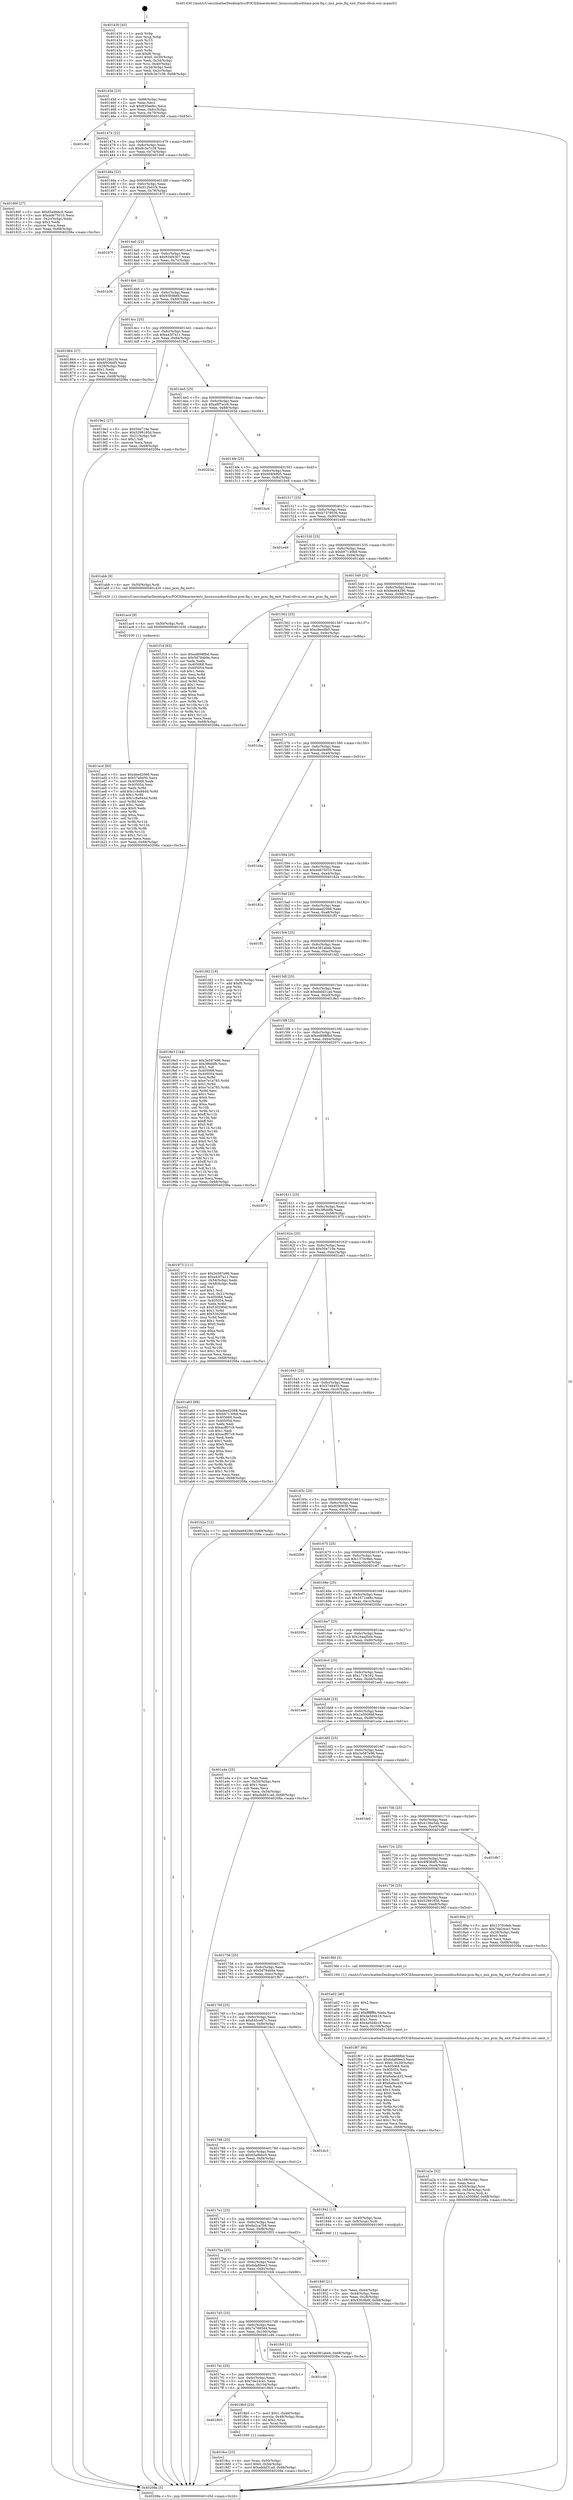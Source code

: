 digraph "0x401430" {
  label = "0x401430 (/mnt/c/Users/mathe/Desktop/tcc/POCII/binaries/extr_linuxsoundsocfslimx-pcm-fiq.c_imx_pcm_fiq_exit_Final-ollvm.out::main(0))"
  labelloc = "t"
  node[shape=record]

  Entry [label="",width=0.3,height=0.3,shape=circle,fillcolor=black,style=filled]
  "0x40145d" [label="{
     0x40145d [23]\l
     | [instrs]\l
     &nbsp;&nbsp;0x40145d \<+3\>: mov -0x68(%rbp),%eax\l
     &nbsp;&nbsp;0x401460 \<+2\>: mov %eax,%ecx\l
     &nbsp;&nbsp;0x401462 \<+6\>: sub $0x830eefec,%ecx\l
     &nbsp;&nbsp;0x401468 \<+3\>: mov %eax,-0x6c(%rbp)\l
     &nbsp;&nbsp;0x40146b \<+3\>: mov %ecx,-0x70(%rbp)\l
     &nbsp;&nbsp;0x40146e \<+6\>: je 0000000000401c6d \<main+0x83d\>\l
  }"]
  "0x401c6d" [label="{
     0x401c6d\l
  }", style=dashed]
  "0x401474" [label="{
     0x401474 [22]\l
     | [instrs]\l
     &nbsp;&nbsp;0x401474 \<+5\>: jmp 0000000000401479 \<main+0x49\>\l
     &nbsp;&nbsp;0x401479 \<+3\>: mov -0x6c(%rbp),%eax\l
     &nbsp;&nbsp;0x40147c \<+5\>: sub $0x8c3e7c39,%eax\l
     &nbsp;&nbsp;0x401481 \<+3\>: mov %eax,-0x74(%rbp)\l
     &nbsp;&nbsp;0x401484 \<+6\>: je 000000000040180f \<main+0x3df\>\l
  }"]
  Exit [label="",width=0.3,height=0.3,shape=circle,fillcolor=black,style=filled,peripheries=2]
  "0x40180f" [label="{
     0x40180f [27]\l
     | [instrs]\l
     &nbsp;&nbsp;0x40180f \<+5\>: mov $0x65a9bbc0,%eax\l
     &nbsp;&nbsp;0x401814 \<+5\>: mov $0xdd675010,%ecx\l
     &nbsp;&nbsp;0x401819 \<+3\>: mov -0x2c(%rbp),%edx\l
     &nbsp;&nbsp;0x40181c \<+3\>: cmp $0x2,%edx\l
     &nbsp;&nbsp;0x40181f \<+3\>: cmovne %ecx,%eax\l
     &nbsp;&nbsp;0x401822 \<+3\>: mov %eax,-0x68(%rbp)\l
     &nbsp;&nbsp;0x401825 \<+5\>: jmp 000000000040208a \<main+0xc5a\>\l
  }"]
  "0x40148a" [label="{
     0x40148a [22]\l
     | [instrs]\l
     &nbsp;&nbsp;0x40148a \<+5\>: jmp 000000000040148f \<main+0x5f\>\l
     &nbsp;&nbsp;0x40148f \<+3\>: mov -0x6c(%rbp),%eax\l
     &nbsp;&nbsp;0x401492 \<+5\>: sub $0x912bd1f4,%eax\l
     &nbsp;&nbsp;0x401497 \<+3\>: mov %eax,-0x78(%rbp)\l
     &nbsp;&nbsp;0x40149a \<+6\>: je 000000000040187f \<main+0x44f\>\l
  }"]
  "0x40208a" [label="{
     0x40208a [5]\l
     | [instrs]\l
     &nbsp;&nbsp;0x40208a \<+5\>: jmp 000000000040145d \<main+0x2d\>\l
  }"]
  "0x401430" [label="{
     0x401430 [45]\l
     | [instrs]\l
     &nbsp;&nbsp;0x401430 \<+1\>: push %rbp\l
     &nbsp;&nbsp;0x401431 \<+3\>: mov %rsp,%rbp\l
     &nbsp;&nbsp;0x401434 \<+2\>: push %r15\l
     &nbsp;&nbsp;0x401436 \<+2\>: push %r14\l
     &nbsp;&nbsp;0x401438 \<+2\>: push %r12\l
     &nbsp;&nbsp;0x40143a \<+1\>: push %rbx\l
     &nbsp;&nbsp;0x40143b \<+7\>: sub $0xf0,%rsp\l
     &nbsp;&nbsp;0x401442 \<+7\>: movl $0x0,-0x30(%rbp)\l
     &nbsp;&nbsp;0x401449 \<+3\>: mov %edi,-0x34(%rbp)\l
     &nbsp;&nbsp;0x40144c \<+4\>: mov %rsi,-0x40(%rbp)\l
     &nbsp;&nbsp;0x401450 \<+3\>: mov -0x34(%rbp),%edi\l
     &nbsp;&nbsp;0x401453 \<+3\>: mov %edi,-0x2c(%rbp)\l
     &nbsp;&nbsp;0x401456 \<+7\>: movl $0x8c3e7c39,-0x68(%rbp)\l
  }"]
  "0x401acd" [label="{
     0x401acd [93]\l
     | [instrs]\l
     &nbsp;&nbsp;0x401acd \<+5\>: mov $0xdeed2068,%eax\l
     &nbsp;&nbsp;0x401ad2 \<+5\>: mov $0x57e9450,%ecx\l
     &nbsp;&nbsp;0x401ad7 \<+7\>: mov 0x405068,%edx\l
     &nbsp;&nbsp;0x401ade \<+7\>: mov 0x405054,%esi\l
     &nbsp;&nbsp;0x401ae5 \<+3\>: mov %edx,%r8d\l
     &nbsp;&nbsp;0x401ae8 \<+7\>: add $0x1c8a944d,%r8d\l
     &nbsp;&nbsp;0x401aef \<+4\>: sub $0x1,%r8d\l
     &nbsp;&nbsp;0x401af3 \<+7\>: sub $0x1c8a944d,%r8d\l
     &nbsp;&nbsp;0x401afa \<+4\>: imul %r8d,%edx\l
     &nbsp;&nbsp;0x401afe \<+3\>: and $0x1,%edx\l
     &nbsp;&nbsp;0x401b01 \<+3\>: cmp $0x0,%edx\l
     &nbsp;&nbsp;0x401b04 \<+4\>: sete %r9b\l
     &nbsp;&nbsp;0x401b08 \<+3\>: cmp $0xa,%esi\l
     &nbsp;&nbsp;0x401b0b \<+4\>: setl %r10b\l
     &nbsp;&nbsp;0x401b0f \<+3\>: mov %r9b,%r11b\l
     &nbsp;&nbsp;0x401b12 \<+3\>: and %r10b,%r11b\l
     &nbsp;&nbsp;0x401b15 \<+3\>: xor %r10b,%r9b\l
     &nbsp;&nbsp;0x401b18 \<+3\>: or %r9b,%r11b\l
     &nbsp;&nbsp;0x401b1b \<+4\>: test $0x1,%r11b\l
     &nbsp;&nbsp;0x401b1f \<+3\>: cmovne %ecx,%eax\l
     &nbsp;&nbsp;0x401b22 \<+3\>: mov %eax,-0x68(%rbp)\l
     &nbsp;&nbsp;0x401b25 \<+5\>: jmp 000000000040208a \<main+0xc5a\>\l
  }"]
  "0x40187f" [label="{
     0x40187f\l
  }", style=dashed]
  "0x4014a0" [label="{
     0x4014a0 [22]\l
     | [instrs]\l
     &nbsp;&nbsp;0x4014a0 \<+5\>: jmp 00000000004014a5 \<main+0x75\>\l
     &nbsp;&nbsp;0x4014a5 \<+3\>: mov -0x6c(%rbp),%eax\l
     &nbsp;&nbsp;0x4014a8 \<+5\>: sub $0x934f4307,%eax\l
     &nbsp;&nbsp;0x4014ad \<+3\>: mov %eax,-0x7c(%rbp)\l
     &nbsp;&nbsp;0x4014b0 \<+6\>: je 0000000000401b36 \<main+0x706\>\l
  }"]
  "0x401ac4" [label="{
     0x401ac4 [9]\l
     | [instrs]\l
     &nbsp;&nbsp;0x401ac4 \<+4\>: mov -0x50(%rbp),%rdi\l
     &nbsp;&nbsp;0x401ac8 \<+5\>: call 0000000000401030 \<free@plt\>\l
     | [calls]\l
     &nbsp;&nbsp;0x401030 \{1\} (unknown)\l
  }"]
  "0x401b36" [label="{
     0x401b36\l
  }", style=dashed]
  "0x4014b6" [label="{
     0x4014b6 [22]\l
     | [instrs]\l
     &nbsp;&nbsp;0x4014b6 \<+5\>: jmp 00000000004014bb \<main+0x8b\>\l
     &nbsp;&nbsp;0x4014bb \<+3\>: mov -0x6c(%rbp),%eax\l
     &nbsp;&nbsp;0x4014be \<+5\>: sub $0x93fc9b6f,%eax\l
     &nbsp;&nbsp;0x4014c3 \<+3\>: mov %eax,-0x80(%rbp)\l
     &nbsp;&nbsp;0x4014c6 \<+6\>: je 0000000000401864 \<main+0x434\>\l
  }"]
  "0x401a2a" [label="{
     0x401a2a [32]\l
     | [instrs]\l
     &nbsp;&nbsp;0x401a2a \<+6\>: mov -0x108(%rbp),%ecx\l
     &nbsp;&nbsp;0x401a30 \<+3\>: imul %eax,%ecx\l
     &nbsp;&nbsp;0x401a33 \<+4\>: mov -0x50(%rbp),%rsi\l
     &nbsp;&nbsp;0x401a37 \<+4\>: movslq -0x54(%rbp),%rdi\l
     &nbsp;&nbsp;0x401a3b \<+3\>: mov %ecx,(%rsi,%rdi,4)\l
     &nbsp;&nbsp;0x401a3e \<+7\>: movl $0x1e5006bf,-0x68(%rbp)\l
     &nbsp;&nbsp;0x401a45 \<+5\>: jmp 000000000040208a \<main+0xc5a\>\l
  }"]
  "0x401864" [label="{
     0x401864 [27]\l
     | [instrs]\l
     &nbsp;&nbsp;0x401864 \<+5\>: mov $0x912bd1f4,%eax\l
     &nbsp;&nbsp;0x401869 \<+5\>: mov $0x4f936df5,%ecx\l
     &nbsp;&nbsp;0x40186e \<+3\>: mov -0x28(%rbp),%edx\l
     &nbsp;&nbsp;0x401871 \<+3\>: cmp $0x1,%edx\l
     &nbsp;&nbsp;0x401874 \<+3\>: cmovl %ecx,%eax\l
     &nbsp;&nbsp;0x401877 \<+3\>: mov %eax,-0x68(%rbp)\l
     &nbsp;&nbsp;0x40187a \<+5\>: jmp 000000000040208a \<main+0xc5a\>\l
  }"]
  "0x4014cc" [label="{
     0x4014cc [25]\l
     | [instrs]\l
     &nbsp;&nbsp;0x4014cc \<+5\>: jmp 00000000004014d1 \<main+0xa1\>\l
     &nbsp;&nbsp;0x4014d1 \<+3\>: mov -0x6c(%rbp),%eax\l
     &nbsp;&nbsp;0x4014d4 \<+5\>: sub $0xa43f7a11,%eax\l
     &nbsp;&nbsp;0x4014d9 \<+6\>: mov %eax,-0x84(%rbp)\l
     &nbsp;&nbsp;0x4014df \<+6\>: je 00000000004019e2 \<main+0x5b2\>\l
  }"]
  "0x401a02" [label="{
     0x401a02 [40]\l
     | [instrs]\l
     &nbsp;&nbsp;0x401a02 \<+5\>: mov $0x2,%ecx\l
     &nbsp;&nbsp;0x401a07 \<+1\>: cltd\l
     &nbsp;&nbsp;0x401a08 \<+2\>: idiv %ecx\l
     &nbsp;&nbsp;0x401a0a \<+6\>: imul $0xfffffffe,%edx,%ecx\l
     &nbsp;&nbsp;0x401a10 \<+6\>: add $0x4e5d4b18,%ecx\l
     &nbsp;&nbsp;0x401a16 \<+3\>: add $0x1,%ecx\l
     &nbsp;&nbsp;0x401a19 \<+6\>: sub $0x4e5d4b18,%ecx\l
     &nbsp;&nbsp;0x401a1f \<+6\>: mov %ecx,-0x108(%rbp)\l
     &nbsp;&nbsp;0x401a25 \<+5\>: call 0000000000401160 \<next_i\>\l
     | [calls]\l
     &nbsp;&nbsp;0x401160 \{1\} (/mnt/c/Users/mathe/Desktop/tcc/POCII/binaries/extr_linuxsoundsocfslimx-pcm-fiq.c_imx_pcm_fiq_exit_Final-ollvm.out::next_i)\l
  }"]
  "0x4019e2" [label="{
     0x4019e2 [27]\l
     | [instrs]\l
     &nbsp;&nbsp;0x4019e2 \<+5\>: mov $0x50e719e,%eax\l
     &nbsp;&nbsp;0x4019e7 \<+5\>: mov $0x5299185d,%ecx\l
     &nbsp;&nbsp;0x4019ec \<+3\>: mov -0x21(%rbp),%dl\l
     &nbsp;&nbsp;0x4019ef \<+3\>: test $0x1,%dl\l
     &nbsp;&nbsp;0x4019f2 \<+3\>: cmovne %ecx,%eax\l
     &nbsp;&nbsp;0x4019f5 \<+3\>: mov %eax,-0x68(%rbp)\l
     &nbsp;&nbsp;0x4019f8 \<+5\>: jmp 000000000040208a \<main+0xc5a\>\l
  }"]
  "0x4014e5" [label="{
     0x4014e5 [25]\l
     | [instrs]\l
     &nbsp;&nbsp;0x4014e5 \<+5\>: jmp 00000000004014ea \<main+0xba\>\l
     &nbsp;&nbsp;0x4014ea \<+3\>: mov -0x6c(%rbp),%eax\l
     &nbsp;&nbsp;0x4014ed \<+5\>: sub $0xa9f7acc6,%eax\l
     &nbsp;&nbsp;0x4014f2 \<+6\>: mov %eax,-0x88(%rbp)\l
     &nbsp;&nbsp;0x4014f8 \<+6\>: je 000000000040203d \<main+0xc0d\>\l
  }"]
  "0x4018cc" [label="{
     0x4018cc [23]\l
     | [instrs]\l
     &nbsp;&nbsp;0x4018cc \<+4\>: mov %rax,-0x50(%rbp)\l
     &nbsp;&nbsp;0x4018d0 \<+7\>: movl $0x0,-0x54(%rbp)\l
     &nbsp;&nbsp;0x4018d7 \<+7\>: movl $0xebdd31ad,-0x68(%rbp)\l
     &nbsp;&nbsp;0x4018de \<+5\>: jmp 000000000040208a \<main+0xc5a\>\l
  }"]
  "0x40203d" [label="{
     0x40203d\l
  }", style=dashed]
  "0x4014fe" [label="{
     0x4014fe [25]\l
     | [instrs]\l
     &nbsp;&nbsp;0x4014fe \<+5\>: jmp 0000000000401503 \<main+0xd3\>\l
     &nbsp;&nbsp;0x401503 \<+3\>: mov -0x6c(%rbp),%eax\l
     &nbsp;&nbsp;0x401506 \<+5\>: sub $0xb04f49d5,%eax\l
     &nbsp;&nbsp;0x40150b \<+6\>: mov %eax,-0x8c(%rbp)\l
     &nbsp;&nbsp;0x401511 \<+6\>: je 0000000000401bc6 \<main+0x796\>\l
  }"]
  "0x401805" [label="{
     0x401805\l
  }", style=dashed]
  "0x401bc6" [label="{
     0x401bc6\l
  }", style=dashed]
  "0x401517" [label="{
     0x401517 [25]\l
     | [instrs]\l
     &nbsp;&nbsp;0x401517 \<+5\>: jmp 000000000040151c \<main+0xec\>\l
     &nbsp;&nbsp;0x40151c \<+3\>: mov -0x6c(%rbp),%eax\l
     &nbsp;&nbsp;0x40151f \<+5\>: sub $0xb7378036,%eax\l
     &nbsp;&nbsp;0x401524 \<+6\>: mov %eax,-0x90(%rbp)\l
     &nbsp;&nbsp;0x40152a \<+6\>: je 0000000000401e49 \<main+0xa19\>\l
  }"]
  "0x4018b5" [label="{
     0x4018b5 [23]\l
     | [instrs]\l
     &nbsp;&nbsp;0x4018b5 \<+7\>: movl $0x1,-0x48(%rbp)\l
     &nbsp;&nbsp;0x4018bc \<+4\>: movslq -0x48(%rbp),%rax\l
     &nbsp;&nbsp;0x4018c0 \<+4\>: shl $0x2,%rax\l
     &nbsp;&nbsp;0x4018c4 \<+3\>: mov %rax,%rdi\l
     &nbsp;&nbsp;0x4018c7 \<+5\>: call 0000000000401050 \<malloc@plt\>\l
     | [calls]\l
     &nbsp;&nbsp;0x401050 \{1\} (unknown)\l
  }"]
  "0x401e49" [label="{
     0x401e49\l
  }", style=dashed]
  "0x401530" [label="{
     0x401530 [25]\l
     | [instrs]\l
     &nbsp;&nbsp;0x401530 \<+5\>: jmp 0000000000401535 \<main+0x105\>\l
     &nbsp;&nbsp;0x401535 \<+3\>: mov -0x6c(%rbp),%eax\l
     &nbsp;&nbsp;0x401538 \<+5\>: sub $0xb97130b8,%eax\l
     &nbsp;&nbsp;0x40153d \<+6\>: mov %eax,-0x94(%rbp)\l
     &nbsp;&nbsp;0x401543 \<+6\>: je 0000000000401abb \<main+0x68b\>\l
  }"]
  "0x4017ec" [label="{
     0x4017ec [25]\l
     | [instrs]\l
     &nbsp;&nbsp;0x4017ec \<+5\>: jmp 00000000004017f1 \<main+0x3c1\>\l
     &nbsp;&nbsp;0x4017f1 \<+3\>: mov -0x6c(%rbp),%eax\l
     &nbsp;&nbsp;0x4017f4 \<+5\>: sub $0x7de24ce1,%eax\l
     &nbsp;&nbsp;0x4017f9 \<+6\>: mov %eax,-0x104(%rbp)\l
     &nbsp;&nbsp;0x4017ff \<+6\>: je 00000000004018b5 \<main+0x485\>\l
  }"]
  "0x401abb" [label="{
     0x401abb [9]\l
     | [instrs]\l
     &nbsp;&nbsp;0x401abb \<+4\>: mov -0x50(%rbp),%rdi\l
     &nbsp;&nbsp;0x401abf \<+5\>: call 0000000000401420 \<imx_pcm_fiq_exit\>\l
     | [calls]\l
     &nbsp;&nbsp;0x401420 \{1\} (/mnt/c/Users/mathe/Desktop/tcc/POCII/binaries/extr_linuxsoundsocfslimx-pcm-fiq.c_imx_pcm_fiq_exit_Final-ollvm.out::imx_pcm_fiq_exit)\l
  }"]
  "0x401549" [label="{
     0x401549 [25]\l
     | [instrs]\l
     &nbsp;&nbsp;0x401549 \<+5\>: jmp 000000000040154e \<main+0x11e\>\l
     &nbsp;&nbsp;0x40154e \<+3\>: mov -0x6c(%rbp),%eax\l
     &nbsp;&nbsp;0x401551 \<+5\>: sub $0xbee64290,%eax\l
     &nbsp;&nbsp;0x401556 \<+6\>: mov %eax,-0x98(%rbp)\l
     &nbsp;&nbsp;0x40155c \<+6\>: je 0000000000401f14 \<main+0xae4\>\l
  }"]
  "0x401c46" [label="{
     0x401c46\l
  }", style=dashed]
  "0x401f14" [label="{
     0x401f14 [83]\l
     | [instrs]\l
     &nbsp;&nbsp;0x401f14 \<+5\>: mov $0xed698fbd,%eax\l
     &nbsp;&nbsp;0x401f19 \<+5\>: mov $0x5d784b9a,%ecx\l
     &nbsp;&nbsp;0x401f1e \<+2\>: xor %edx,%edx\l
     &nbsp;&nbsp;0x401f20 \<+7\>: mov 0x405068,%esi\l
     &nbsp;&nbsp;0x401f27 \<+7\>: mov 0x405054,%edi\l
     &nbsp;&nbsp;0x401f2e \<+3\>: sub $0x1,%edx\l
     &nbsp;&nbsp;0x401f31 \<+3\>: mov %esi,%r8d\l
     &nbsp;&nbsp;0x401f34 \<+3\>: add %edx,%r8d\l
     &nbsp;&nbsp;0x401f37 \<+4\>: imul %r8d,%esi\l
     &nbsp;&nbsp;0x401f3b \<+3\>: and $0x1,%esi\l
     &nbsp;&nbsp;0x401f3e \<+3\>: cmp $0x0,%esi\l
     &nbsp;&nbsp;0x401f41 \<+4\>: sete %r9b\l
     &nbsp;&nbsp;0x401f45 \<+3\>: cmp $0xa,%edi\l
     &nbsp;&nbsp;0x401f48 \<+4\>: setl %r10b\l
     &nbsp;&nbsp;0x401f4c \<+3\>: mov %r9b,%r11b\l
     &nbsp;&nbsp;0x401f4f \<+3\>: and %r10b,%r11b\l
     &nbsp;&nbsp;0x401f52 \<+3\>: xor %r10b,%r9b\l
     &nbsp;&nbsp;0x401f55 \<+3\>: or %r9b,%r11b\l
     &nbsp;&nbsp;0x401f58 \<+4\>: test $0x1,%r11b\l
     &nbsp;&nbsp;0x401f5c \<+3\>: cmovne %ecx,%eax\l
     &nbsp;&nbsp;0x401f5f \<+3\>: mov %eax,-0x68(%rbp)\l
     &nbsp;&nbsp;0x401f62 \<+5\>: jmp 000000000040208a \<main+0xc5a\>\l
  }"]
  "0x401562" [label="{
     0x401562 [25]\l
     | [instrs]\l
     &nbsp;&nbsp;0x401562 \<+5\>: jmp 0000000000401567 \<main+0x137\>\l
     &nbsp;&nbsp;0x401567 \<+3\>: mov -0x6c(%rbp),%eax\l
     &nbsp;&nbsp;0x40156a \<+5\>: sub $0xc8ecdfe5,%eax\l
     &nbsp;&nbsp;0x40156f \<+6\>: mov %eax,-0x9c(%rbp)\l
     &nbsp;&nbsp;0x401575 \<+6\>: je 0000000000401cba \<main+0x88a\>\l
  }"]
  "0x4017d3" [label="{
     0x4017d3 [25]\l
     | [instrs]\l
     &nbsp;&nbsp;0x4017d3 \<+5\>: jmp 00000000004017d8 \<main+0x3a8\>\l
     &nbsp;&nbsp;0x4017d8 \<+3\>: mov -0x6c(%rbp),%eax\l
     &nbsp;&nbsp;0x4017db \<+5\>: sub $0x7a7685d4,%eax\l
     &nbsp;&nbsp;0x4017e0 \<+6\>: mov %eax,-0x100(%rbp)\l
     &nbsp;&nbsp;0x4017e6 \<+6\>: je 0000000000401c46 \<main+0x816\>\l
  }"]
  "0x401cba" [label="{
     0x401cba\l
  }", style=dashed]
  "0x40157b" [label="{
     0x40157b [25]\l
     | [instrs]\l
     &nbsp;&nbsp;0x40157b \<+5\>: jmp 0000000000401580 \<main+0x150\>\l
     &nbsp;&nbsp;0x401580 \<+3\>: mov -0x6c(%rbp),%eax\l
     &nbsp;&nbsp;0x401583 \<+5\>: sub $0xdbe0b6f9,%eax\l
     &nbsp;&nbsp;0x401588 \<+6\>: mov %eax,-0xa0(%rbp)\l
     &nbsp;&nbsp;0x40158e \<+6\>: je 0000000000401d4a \<main+0x91a\>\l
  }"]
  "0x401fc6" [label="{
     0x401fc6 [12]\l
     | [instrs]\l
     &nbsp;&nbsp;0x401fc6 \<+7\>: movl $0xe381abeb,-0x68(%rbp)\l
     &nbsp;&nbsp;0x401fcd \<+5\>: jmp 000000000040208a \<main+0xc5a\>\l
  }"]
  "0x401d4a" [label="{
     0x401d4a\l
  }", style=dashed]
  "0x401594" [label="{
     0x401594 [25]\l
     | [instrs]\l
     &nbsp;&nbsp;0x401594 \<+5\>: jmp 0000000000401599 \<main+0x169\>\l
     &nbsp;&nbsp;0x401599 \<+3\>: mov -0x6c(%rbp),%eax\l
     &nbsp;&nbsp;0x40159c \<+5\>: sub $0xdd675010,%eax\l
     &nbsp;&nbsp;0x4015a1 \<+6\>: mov %eax,-0xa4(%rbp)\l
     &nbsp;&nbsp;0x4015a7 \<+6\>: je 000000000040182a \<main+0x3fa\>\l
  }"]
  "0x4017ba" [label="{
     0x4017ba [25]\l
     | [instrs]\l
     &nbsp;&nbsp;0x4017ba \<+5\>: jmp 00000000004017bf \<main+0x38f\>\l
     &nbsp;&nbsp;0x4017bf \<+3\>: mov -0x6c(%rbp),%eax\l
     &nbsp;&nbsp;0x4017c2 \<+5\>: sub $0x6da89ee3,%eax\l
     &nbsp;&nbsp;0x4017c7 \<+6\>: mov %eax,-0xfc(%rbp)\l
     &nbsp;&nbsp;0x4017cd \<+6\>: je 0000000000401fc6 \<main+0xb96\>\l
  }"]
  "0x40182a" [label="{
     0x40182a\l
  }", style=dashed]
  "0x4015ad" [label="{
     0x4015ad [25]\l
     | [instrs]\l
     &nbsp;&nbsp;0x4015ad \<+5\>: jmp 00000000004015b2 \<main+0x182\>\l
     &nbsp;&nbsp;0x4015b2 \<+3\>: mov -0x6c(%rbp),%eax\l
     &nbsp;&nbsp;0x4015b5 \<+5\>: sub $0xdeed2068,%eax\l
     &nbsp;&nbsp;0x4015ba \<+6\>: mov %eax,-0xa8(%rbp)\l
     &nbsp;&nbsp;0x4015c0 \<+6\>: je 0000000000401ff1 \<main+0xbc1\>\l
  }"]
  "0x401f03" [label="{
     0x401f03\l
  }", style=dashed]
  "0x401ff1" [label="{
     0x401ff1\l
  }", style=dashed]
  "0x4015c6" [label="{
     0x4015c6 [25]\l
     | [instrs]\l
     &nbsp;&nbsp;0x4015c6 \<+5\>: jmp 00000000004015cb \<main+0x19b\>\l
     &nbsp;&nbsp;0x4015cb \<+3\>: mov -0x6c(%rbp),%eax\l
     &nbsp;&nbsp;0x4015ce \<+5\>: sub $0xe381abeb,%eax\l
     &nbsp;&nbsp;0x4015d3 \<+6\>: mov %eax,-0xac(%rbp)\l
     &nbsp;&nbsp;0x4015d9 \<+6\>: je 0000000000401fd2 \<main+0xba2\>\l
  }"]
  "0x40184f" [label="{
     0x40184f [21]\l
     | [instrs]\l
     &nbsp;&nbsp;0x40184f \<+3\>: mov %eax,-0x44(%rbp)\l
     &nbsp;&nbsp;0x401852 \<+3\>: mov -0x44(%rbp),%eax\l
     &nbsp;&nbsp;0x401855 \<+3\>: mov %eax,-0x28(%rbp)\l
     &nbsp;&nbsp;0x401858 \<+7\>: movl $0x93fc9b6f,-0x68(%rbp)\l
     &nbsp;&nbsp;0x40185f \<+5\>: jmp 000000000040208a \<main+0xc5a\>\l
  }"]
  "0x401fd2" [label="{
     0x401fd2 [19]\l
     | [instrs]\l
     &nbsp;&nbsp;0x401fd2 \<+3\>: mov -0x30(%rbp),%eax\l
     &nbsp;&nbsp;0x401fd5 \<+7\>: add $0xf0,%rsp\l
     &nbsp;&nbsp;0x401fdc \<+1\>: pop %rbx\l
     &nbsp;&nbsp;0x401fdd \<+2\>: pop %r12\l
     &nbsp;&nbsp;0x401fdf \<+2\>: pop %r14\l
     &nbsp;&nbsp;0x401fe1 \<+2\>: pop %r15\l
     &nbsp;&nbsp;0x401fe3 \<+1\>: pop %rbp\l
     &nbsp;&nbsp;0x401fe4 \<+1\>: ret\l
  }"]
  "0x4015df" [label="{
     0x4015df [25]\l
     | [instrs]\l
     &nbsp;&nbsp;0x4015df \<+5\>: jmp 00000000004015e4 \<main+0x1b4\>\l
     &nbsp;&nbsp;0x4015e4 \<+3\>: mov -0x6c(%rbp),%eax\l
     &nbsp;&nbsp;0x4015e7 \<+5\>: sub $0xebdd31ad,%eax\l
     &nbsp;&nbsp;0x4015ec \<+6\>: mov %eax,-0xb0(%rbp)\l
     &nbsp;&nbsp;0x4015f2 \<+6\>: je 00000000004018e3 \<main+0x4b3\>\l
  }"]
  "0x4017a1" [label="{
     0x4017a1 [25]\l
     | [instrs]\l
     &nbsp;&nbsp;0x4017a1 \<+5\>: jmp 00000000004017a6 \<main+0x376\>\l
     &nbsp;&nbsp;0x4017a6 \<+3\>: mov -0x6c(%rbp),%eax\l
     &nbsp;&nbsp;0x4017a9 \<+5\>: sub $0x6a2ca7b8,%eax\l
     &nbsp;&nbsp;0x4017ae \<+6\>: mov %eax,-0xf8(%rbp)\l
     &nbsp;&nbsp;0x4017b4 \<+6\>: je 0000000000401f03 \<main+0xad3\>\l
  }"]
  "0x4018e3" [label="{
     0x4018e3 [144]\l
     | [instrs]\l
     &nbsp;&nbsp;0x4018e3 \<+5\>: mov $0x3e587e96,%eax\l
     &nbsp;&nbsp;0x4018e8 \<+5\>: mov $0x3f6ddfb,%ecx\l
     &nbsp;&nbsp;0x4018ed \<+2\>: mov $0x1,%dl\l
     &nbsp;&nbsp;0x4018ef \<+7\>: mov 0x405068,%esi\l
     &nbsp;&nbsp;0x4018f6 \<+7\>: mov 0x405054,%edi\l
     &nbsp;&nbsp;0x4018fd \<+3\>: mov %esi,%r8d\l
     &nbsp;&nbsp;0x401900 \<+7\>: sub $0xe7e1a783,%r8d\l
     &nbsp;&nbsp;0x401907 \<+4\>: sub $0x1,%r8d\l
     &nbsp;&nbsp;0x40190b \<+7\>: add $0xe7e1a783,%r8d\l
     &nbsp;&nbsp;0x401912 \<+4\>: imul %r8d,%esi\l
     &nbsp;&nbsp;0x401916 \<+3\>: and $0x1,%esi\l
     &nbsp;&nbsp;0x401919 \<+3\>: cmp $0x0,%esi\l
     &nbsp;&nbsp;0x40191c \<+4\>: sete %r9b\l
     &nbsp;&nbsp;0x401920 \<+3\>: cmp $0xa,%edi\l
     &nbsp;&nbsp;0x401923 \<+4\>: setl %r10b\l
     &nbsp;&nbsp;0x401927 \<+3\>: mov %r9b,%r11b\l
     &nbsp;&nbsp;0x40192a \<+4\>: xor $0xff,%r11b\l
     &nbsp;&nbsp;0x40192e \<+3\>: mov %r10b,%bl\l
     &nbsp;&nbsp;0x401931 \<+3\>: xor $0xff,%bl\l
     &nbsp;&nbsp;0x401934 \<+3\>: xor $0x0,%dl\l
     &nbsp;&nbsp;0x401937 \<+3\>: mov %r11b,%r14b\l
     &nbsp;&nbsp;0x40193a \<+4\>: and $0x0,%r14b\l
     &nbsp;&nbsp;0x40193e \<+3\>: and %dl,%r9b\l
     &nbsp;&nbsp;0x401941 \<+3\>: mov %bl,%r15b\l
     &nbsp;&nbsp;0x401944 \<+4\>: and $0x0,%r15b\l
     &nbsp;&nbsp;0x401948 \<+3\>: and %dl,%r10b\l
     &nbsp;&nbsp;0x40194b \<+3\>: or %r9b,%r14b\l
     &nbsp;&nbsp;0x40194e \<+3\>: or %r10b,%r15b\l
     &nbsp;&nbsp;0x401951 \<+3\>: xor %r15b,%r14b\l
     &nbsp;&nbsp;0x401954 \<+3\>: or %bl,%r11b\l
     &nbsp;&nbsp;0x401957 \<+4\>: xor $0xff,%r11b\l
     &nbsp;&nbsp;0x40195b \<+3\>: or $0x0,%dl\l
     &nbsp;&nbsp;0x40195e \<+3\>: and %dl,%r11b\l
     &nbsp;&nbsp;0x401961 \<+3\>: or %r11b,%r14b\l
     &nbsp;&nbsp;0x401964 \<+4\>: test $0x1,%r14b\l
     &nbsp;&nbsp;0x401968 \<+3\>: cmovne %ecx,%eax\l
     &nbsp;&nbsp;0x40196b \<+3\>: mov %eax,-0x68(%rbp)\l
     &nbsp;&nbsp;0x40196e \<+5\>: jmp 000000000040208a \<main+0xc5a\>\l
  }"]
  "0x4015f8" [label="{
     0x4015f8 [25]\l
     | [instrs]\l
     &nbsp;&nbsp;0x4015f8 \<+5\>: jmp 00000000004015fd \<main+0x1cd\>\l
     &nbsp;&nbsp;0x4015fd \<+3\>: mov -0x6c(%rbp),%eax\l
     &nbsp;&nbsp;0x401600 \<+5\>: sub $0xed698fbd,%eax\l
     &nbsp;&nbsp;0x401605 \<+6\>: mov %eax,-0xb4(%rbp)\l
     &nbsp;&nbsp;0x40160b \<+6\>: je 000000000040207c \<main+0xc4c\>\l
  }"]
  "0x401842" [label="{
     0x401842 [13]\l
     | [instrs]\l
     &nbsp;&nbsp;0x401842 \<+4\>: mov -0x40(%rbp),%rax\l
     &nbsp;&nbsp;0x401846 \<+4\>: mov 0x8(%rax),%rdi\l
     &nbsp;&nbsp;0x40184a \<+5\>: call 0000000000401060 \<atoi@plt\>\l
     | [calls]\l
     &nbsp;&nbsp;0x401060 \{1\} (unknown)\l
  }"]
  "0x40207c" [label="{
     0x40207c\l
  }", style=dashed]
  "0x401611" [label="{
     0x401611 [25]\l
     | [instrs]\l
     &nbsp;&nbsp;0x401611 \<+5\>: jmp 0000000000401616 \<main+0x1e6\>\l
     &nbsp;&nbsp;0x401616 \<+3\>: mov -0x6c(%rbp),%eax\l
     &nbsp;&nbsp;0x401619 \<+5\>: sub $0x3f6ddfb,%eax\l
     &nbsp;&nbsp;0x40161e \<+6\>: mov %eax,-0xb8(%rbp)\l
     &nbsp;&nbsp;0x401624 \<+6\>: je 0000000000401973 \<main+0x543\>\l
  }"]
  "0x401788" [label="{
     0x401788 [25]\l
     | [instrs]\l
     &nbsp;&nbsp;0x401788 \<+5\>: jmp 000000000040178d \<main+0x35d\>\l
     &nbsp;&nbsp;0x40178d \<+3\>: mov -0x6c(%rbp),%eax\l
     &nbsp;&nbsp;0x401790 \<+5\>: sub $0x65a9bbc0,%eax\l
     &nbsp;&nbsp;0x401795 \<+6\>: mov %eax,-0xf4(%rbp)\l
     &nbsp;&nbsp;0x40179b \<+6\>: je 0000000000401842 \<main+0x412\>\l
  }"]
  "0x401973" [label="{
     0x401973 [111]\l
     | [instrs]\l
     &nbsp;&nbsp;0x401973 \<+5\>: mov $0x3e587e96,%eax\l
     &nbsp;&nbsp;0x401978 \<+5\>: mov $0xa43f7a11,%ecx\l
     &nbsp;&nbsp;0x40197d \<+3\>: mov -0x54(%rbp),%edx\l
     &nbsp;&nbsp;0x401980 \<+3\>: cmp -0x48(%rbp),%edx\l
     &nbsp;&nbsp;0x401983 \<+4\>: setl %sil\l
     &nbsp;&nbsp;0x401987 \<+4\>: and $0x1,%sil\l
     &nbsp;&nbsp;0x40198b \<+4\>: mov %sil,-0x21(%rbp)\l
     &nbsp;&nbsp;0x40198f \<+7\>: mov 0x405068,%edx\l
     &nbsp;&nbsp;0x401996 \<+7\>: mov 0x405054,%edi\l
     &nbsp;&nbsp;0x40199d \<+3\>: mov %edx,%r8d\l
     &nbsp;&nbsp;0x4019a0 \<+7\>: sub $0x530290ef,%r8d\l
     &nbsp;&nbsp;0x4019a7 \<+4\>: sub $0x1,%r8d\l
     &nbsp;&nbsp;0x4019ab \<+7\>: add $0x530290ef,%r8d\l
     &nbsp;&nbsp;0x4019b2 \<+4\>: imul %r8d,%edx\l
     &nbsp;&nbsp;0x4019b6 \<+3\>: and $0x1,%edx\l
     &nbsp;&nbsp;0x4019b9 \<+3\>: cmp $0x0,%edx\l
     &nbsp;&nbsp;0x4019bc \<+4\>: sete %sil\l
     &nbsp;&nbsp;0x4019c0 \<+3\>: cmp $0xa,%edi\l
     &nbsp;&nbsp;0x4019c3 \<+4\>: setl %r9b\l
     &nbsp;&nbsp;0x4019c7 \<+3\>: mov %sil,%r10b\l
     &nbsp;&nbsp;0x4019ca \<+3\>: and %r9b,%r10b\l
     &nbsp;&nbsp;0x4019cd \<+3\>: xor %r9b,%sil\l
     &nbsp;&nbsp;0x4019d0 \<+3\>: or %sil,%r10b\l
     &nbsp;&nbsp;0x4019d3 \<+4\>: test $0x1,%r10b\l
     &nbsp;&nbsp;0x4019d7 \<+3\>: cmovne %ecx,%eax\l
     &nbsp;&nbsp;0x4019da \<+3\>: mov %eax,-0x68(%rbp)\l
     &nbsp;&nbsp;0x4019dd \<+5\>: jmp 000000000040208a \<main+0xc5a\>\l
  }"]
  "0x40162a" [label="{
     0x40162a [25]\l
     | [instrs]\l
     &nbsp;&nbsp;0x40162a \<+5\>: jmp 000000000040162f \<main+0x1ff\>\l
     &nbsp;&nbsp;0x40162f \<+3\>: mov -0x6c(%rbp),%eax\l
     &nbsp;&nbsp;0x401632 \<+5\>: sub $0x50e719e,%eax\l
     &nbsp;&nbsp;0x401637 \<+6\>: mov %eax,-0xbc(%rbp)\l
     &nbsp;&nbsp;0x40163d \<+6\>: je 0000000000401a63 \<main+0x633\>\l
  }"]
  "0x401dc3" [label="{
     0x401dc3\l
  }", style=dashed]
  "0x401a63" [label="{
     0x401a63 [88]\l
     | [instrs]\l
     &nbsp;&nbsp;0x401a63 \<+5\>: mov $0xdeed2068,%eax\l
     &nbsp;&nbsp;0x401a68 \<+5\>: mov $0xb97130b8,%ecx\l
     &nbsp;&nbsp;0x401a6d \<+7\>: mov 0x405068,%edx\l
     &nbsp;&nbsp;0x401a74 \<+7\>: mov 0x405054,%esi\l
     &nbsp;&nbsp;0x401a7b \<+2\>: mov %edx,%edi\l
     &nbsp;&nbsp;0x401a7d \<+6\>: sub $0xacff07c9,%edi\l
     &nbsp;&nbsp;0x401a83 \<+3\>: sub $0x1,%edi\l
     &nbsp;&nbsp;0x401a86 \<+6\>: add $0xacff07c9,%edi\l
     &nbsp;&nbsp;0x401a8c \<+3\>: imul %edi,%edx\l
     &nbsp;&nbsp;0x401a8f \<+3\>: and $0x1,%edx\l
     &nbsp;&nbsp;0x401a92 \<+3\>: cmp $0x0,%edx\l
     &nbsp;&nbsp;0x401a95 \<+4\>: sete %r8b\l
     &nbsp;&nbsp;0x401a99 \<+3\>: cmp $0xa,%esi\l
     &nbsp;&nbsp;0x401a9c \<+4\>: setl %r9b\l
     &nbsp;&nbsp;0x401aa0 \<+3\>: mov %r8b,%r10b\l
     &nbsp;&nbsp;0x401aa3 \<+3\>: and %r9b,%r10b\l
     &nbsp;&nbsp;0x401aa6 \<+3\>: xor %r9b,%r8b\l
     &nbsp;&nbsp;0x401aa9 \<+3\>: or %r8b,%r10b\l
     &nbsp;&nbsp;0x401aac \<+4\>: test $0x1,%r10b\l
     &nbsp;&nbsp;0x401ab0 \<+3\>: cmovne %ecx,%eax\l
     &nbsp;&nbsp;0x401ab3 \<+3\>: mov %eax,-0x68(%rbp)\l
     &nbsp;&nbsp;0x401ab6 \<+5\>: jmp 000000000040208a \<main+0xc5a\>\l
  }"]
  "0x401643" [label="{
     0x401643 [25]\l
     | [instrs]\l
     &nbsp;&nbsp;0x401643 \<+5\>: jmp 0000000000401648 \<main+0x218\>\l
     &nbsp;&nbsp;0x401648 \<+3\>: mov -0x6c(%rbp),%eax\l
     &nbsp;&nbsp;0x40164b \<+5\>: sub $0x57e9450,%eax\l
     &nbsp;&nbsp;0x401650 \<+6\>: mov %eax,-0xc0(%rbp)\l
     &nbsp;&nbsp;0x401656 \<+6\>: je 0000000000401b2a \<main+0x6fa\>\l
  }"]
  "0x40176f" [label="{
     0x40176f [25]\l
     | [instrs]\l
     &nbsp;&nbsp;0x40176f \<+5\>: jmp 0000000000401774 \<main+0x344\>\l
     &nbsp;&nbsp;0x401774 \<+3\>: mov -0x6c(%rbp),%eax\l
     &nbsp;&nbsp;0x401777 \<+5\>: sub $0x645ce67c,%eax\l
     &nbsp;&nbsp;0x40177c \<+6\>: mov %eax,-0xf0(%rbp)\l
     &nbsp;&nbsp;0x401782 \<+6\>: je 0000000000401dc3 \<main+0x993\>\l
  }"]
  "0x401b2a" [label="{
     0x401b2a [12]\l
     | [instrs]\l
     &nbsp;&nbsp;0x401b2a \<+7\>: movl $0xbee64290,-0x68(%rbp)\l
     &nbsp;&nbsp;0x401b31 \<+5\>: jmp 000000000040208a \<main+0xc5a\>\l
  }"]
  "0x40165c" [label="{
     0x40165c [25]\l
     | [instrs]\l
     &nbsp;&nbsp;0x40165c \<+5\>: jmp 0000000000401661 \<main+0x231\>\l
     &nbsp;&nbsp;0x401661 \<+3\>: mov -0x6c(%rbp),%eax\l
     &nbsp;&nbsp;0x401664 \<+5\>: sub $0x8290930,%eax\l
     &nbsp;&nbsp;0x401669 \<+6\>: mov %eax,-0xc4(%rbp)\l
     &nbsp;&nbsp;0x40166f \<+6\>: je 000000000040200f \<main+0xbdf\>\l
  }"]
  "0x401f67" [label="{
     0x401f67 [95]\l
     | [instrs]\l
     &nbsp;&nbsp;0x401f67 \<+5\>: mov $0xed698fbd,%eax\l
     &nbsp;&nbsp;0x401f6c \<+5\>: mov $0x6da89ee3,%ecx\l
     &nbsp;&nbsp;0x401f71 \<+7\>: movl $0x0,-0x30(%rbp)\l
     &nbsp;&nbsp;0x401f78 \<+7\>: mov 0x405068,%edx\l
     &nbsp;&nbsp;0x401f7f \<+7\>: mov 0x405054,%esi\l
     &nbsp;&nbsp;0x401f86 \<+2\>: mov %edx,%edi\l
     &nbsp;&nbsp;0x401f88 \<+6\>: add $0x6afac435,%edi\l
     &nbsp;&nbsp;0x401f8e \<+3\>: sub $0x1,%edi\l
     &nbsp;&nbsp;0x401f91 \<+6\>: sub $0x6afac435,%edi\l
     &nbsp;&nbsp;0x401f97 \<+3\>: imul %edi,%edx\l
     &nbsp;&nbsp;0x401f9a \<+3\>: and $0x1,%edx\l
     &nbsp;&nbsp;0x401f9d \<+3\>: cmp $0x0,%edx\l
     &nbsp;&nbsp;0x401fa0 \<+4\>: sete %r8b\l
     &nbsp;&nbsp;0x401fa4 \<+3\>: cmp $0xa,%esi\l
     &nbsp;&nbsp;0x401fa7 \<+4\>: setl %r9b\l
     &nbsp;&nbsp;0x401fab \<+3\>: mov %r8b,%r10b\l
     &nbsp;&nbsp;0x401fae \<+3\>: and %r9b,%r10b\l
     &nbsp;&nbsp;0x401fb1 \<+3\>: xor %r9b,%r8b\l
     &nbsp;&nbsp;0x401fb4 \<+3\>: or %r8b,%r10b\l
     &nbsp;&nbsp;0x401fb7 \<+4\>: test $0x1,%r10b\l
     &nbsp;&nbsp;0x401fbb \<+3\>: cmovne %ecx,%eax\l
     &nbsp;&nbsp;0x401fbe \<+3\>: mov %eax,-0x68(%rbp)\l
     &nbsp;&nbsp;0x401fc1 \<+5\>: jmp 000000000040208a \<main+0xc5a\>\l
  }"]
  "0x40200f" [label="{
     0x40200f\l
  }", style=dashed]
  "0x401675" [label="{
     0x401675 [25]\l
     | [instrs]\l
     &nbsp;&nbsp;0x401675 \<+5\>: jmp 000000000040167a \<main+0x24a\>\l
     &nbsp;&nbsp;0x40167a \<+3\>: mov -0x6c(%rbp),%eax\l
     &nbsp;&nbsp;0x40167d \<+5\>: sub $0x1370c9eb,%eax\l
     &nbsp;&nbsp;0x401682 \<+6\>: mov %eax,-0xc8(%rbp)\l
     &nbsp;&nbsp;0x401688 \<+6\>: je 0000000000401ef7 \<main+0xac7\>\l
  }"]
  "0x401756" [label="{
     0x401756 [25]\l
     | [instrs]\l
     &nbsp;&nbsp;0x401756 \<+5\>: jmp 000000000040175b \<main+0x32b\>\l
     &nbsp;&nbsp;0x40175b \<+3\>: mov -0x6c(%rbp),%eax\l
     &nbsp;&nbsp;0x40175e \<+5\>: sub $0x5d784b9a,%eax\l
     &nbsp;&nbsp;0x401763 \<+6\>: mov %eax,-0xec(%rbp)\l
     &nbsp;&nbsp;0x401769 \<+6\>: je 0000000000401f67 \<main+0xb37\>\l
  }"]
  "0x401ef7" [label="{
     0x401ef7\l
  }", style=dashed]
  "0x40168e" [label="{
     0x40168e [25]\l
     | [instrs]\l
     &nbsp;&nbsp;0x40168e \<+5\>: jmp 0000000000401693 \<main+0x263\>\l
     &nbsp;&nbsp;0x401693 \<+3\>: mov -0x6c(%rbp),%eax\l
     &nbsp;&nbsp;0x401696 \<+5\>: sub $0x1671ee8c,%eax\l
     &nbsp;&nbsp;0x40169b \<+6\>: mov %eax,-0xcc(%rbp)\l
     &nbsp;&nbsp;0x4016a1 \<+6\>: je 000000000040205e \<main+0xc2e\>\l
  }"]
  "0x4019fd" [label="{
     0x4019fd [5]\l
     | [instrs]\l
     &nbsp;&nbsp;0x4019fd \<+5\>: call 0000000000401160 \<next_i\>\l
     | [calls]\l
     &nbsp;&nbsp;0x401160 \{1\} (/mnt/c/Users/mathe/Desktop/tcc/POCII/binaries/extr_linuxsoundsocfslimx-pcm-fiq.c_imx_pcm_fiq_exit_Final-ollvm.out::next_i)\l
  }"]
  "0x40205e" [label="{
     0x40205e\l
  }", style=dashed]
  "0x4016a7" [label="{
     0x4016a7 [25]\l
     | [instrs]\l
     &nbsp;&nbsp;0x4016a7 \<+5\>: jmp 00000000004016ac \<main+0x27c\>\l
     &nbsp;&nbsp;0x4016ac \<+3\>: mov -0x6c(%rbp),%eax\l
     &nbsp;&nbsp;0x4016af \<+5\>: sub $0x16aaf5d4,%eax\l
     &nbsp;&nbsp;0x4016b4 \<+6\>: mov %eax,-0xd0(%rbp)\l
     &nbsp;&nbsp;0x4016ba \<+6\>: je 0000000000401c52 \<main+0x822\>\l
  }"]
  "0x40173d" [label="{
     0x40173d [25]\l
     | [instrs]\l
     &nbsp;&nbsp;0x40173d \<+5\>: jmp 0000000000401742 \<main+0x312\>\l
     &nbsp;&nbsp;0x401742 \<+3\>: mov -0x6c(%rbp),%eax\l
     &nbsp;&nbsp;0x401745 \<+5\>: sub $0x5299185d,%eax\l
     &nbsp;&nbsp;0x40174a \<+6\>: mov %eax,-0xe8(%rbp)\l
     &nbsp;&nbsp;0x401750 \<+6\>: je 00000000004019fd \<main+0x5cd\>\l
  }"]
  "0x401c52" [label="{
     0x401c52\l
  }", style=dashed]
  "0x4016c0" [label="{
     0x4016c0 [25]\l
     | [instrs]\l
     &nbsp;&nbsp;0x4016c0 \<+5\>: jmp 00000000004016c5 \<main+0x295\>\l
     &nbsp;&nbsp;0x4016c5 \<+3\>: mov -0x6c(%rbp),%eax\l
     &nbsp;&nbsp;0x4016c8 \<+5\>: sub $0x171fe162,%eax\l
     &nbsp;&nbsp;0x4016cd \<+6\>: mov %eax,-0xd4(%rbp)\l
     &nbsp;&nbsp;0x4016d3 \<+6\>: je 0000000000401eeb \<main+0xabb\>\l
  }"]
  "0x40189a" [label="{
     0x40189a [27]\l
     | [instrs]\l
     &nbsp;&nbsp;0x40189a \<+5\>: mov $0x1370c9eb,%eax\l
     &nbsp;&nbsp;0x40189f \<+5\>: mov $0x7de24ce1,%ecx\l
     &nbsp;&nbsp;0x4018a4 \<+3\>: mov -0x28(%rbp),%edx\l
     &nbsp;&nbsp;0x4018a7 \<+3\>: cmp $0x0,%edx\l
     &nbsp;&nbsp;0x4018aa \<+3\>: cmove %ecx,%eax\l
     &nbsp;&nbsp;0x4018ad \<+3\>: mov %eax,-0x68(%rbp)\l
     &nbsp;&nbsp;0x4018b0 \<+5\>: jmp 000000000040208a \<main+0xc5a\>\l
  }"]
  "0x401eeb" [label="{
     0x401eeb\l
  }", style=dashed]
  "0x4016d9" [label="{
     0x4016d9 [25]\l
     | [instrs]\l
     &nbsp;&nbsp;0x4016d9 \<+5\>: jmp 00000000004016de \<main+0x2ae\>\l
     &nbsp;&nbsp;0x4016de \<+3\>: mov -0x6c(%rbp),%eax\l
     &nbsp;&nbsp;0x4016e1 \<+5\>: sub $0x1e5006bf,%eax\l
     &nbsp;&nbsp;0x4016e6 \<+6\>: mov %eax,-0xd8(%rbp)\l
     &nbsp;&nbsp;0x4016ec \<+6\>: je 0000000000401a4a \<main+0x61a\>\l
  }"]
  "0x401724" [label="{
     0x401724 [25]\l
     | [instrs]\l
     &nbsp;&nbsp;0x401724 \<+5\>: jmp 0000000000401729 \<main+0x2f9\>\l
     &nbsp;&nbsp;0x401729 \<+3\>: mov -0x6c(%rbp),%eax\l
     &nbsp;&nbsp;0x40172c \<+5\>: sub $0x4f936df5,%eax\l
     &nbsp;&nbsp;0x401731 \<+6\>: mov %eax,-0xe4(%rbp)\l
     &nbsp;&nbsp;0x401737 \<+6\>: je 000000000040189a \<main+0x46a\>\l
  }"]
  "0x401a4a" [label="{
     0x401a4a [25]\l
     | [instrs]\l
     &nbsp;&nbsp;0x401a4a \<+2\>: xor %eax,%eax\l
     &nbsp;&nbsp;0x401a4c \<+3\>: mov -0x54(%rbp),%ecx\l
     &nbsp;&nbsp;0x401a4f \<+3\>: sub $0x1,%eax\l
     &nbsp;&nbsp;0x401a52 \<+2\>: sub %eax,%ecx\l
     &nbsp;&nbsp;0x401a54 \<+3\>: mov %ecx,-0x54(%rbp)\l
     &nbsp;&nbsp;0x401a57 \<+7\>: movl $0xebdd31ad,-0x68(%rbp)\l
     &nbsp;&nbsp;0x401a5e \<+5\>: jmp 000000000040208a \<main+0xc5a\>\l
  }"]
  "0x4016f2" [label="{
     0x4016f2 [25]\l
     | [instrs]\l
     &nbsp;&nbsp;0x4016f2 \<+5\>: jmp 00000000004016f7 \<main+0x2c7\>\l
     &nbsp;&nbsp;0x4016f7 \<+3\>: mov -0x6c(%rbp),%eax\l
     &nbsp;&nbsp;0x4016fa \<+5\>: sub $0x3e587e96,%eax\l
     &nbsp;&nbsp;0x4016ff \<+6\>: mov %eax,-0xdc(%rbp)\l
     &nbsp;&nbsp;0x401705 \<+6\>: je 0000000000401fe5 \<main+0xbb5\>\l
  }"]
  "0x401db7" [label="{
     0x401db7\l
  }", style=dashed]
  "0x401fe5" [label="{
     0x401fe5\l
  }", style=dashed]
  "0x40170b" [label="{
     0x40170b [25]\l
     | [instrs]\l
     &nbsp;&nbsp;0x40170b \<+5\>: jmp 0000000000401710 \<main+0x2e0\>\l
     &nbsp;&nbsp;0x401710 \<+3\>: mov -0x6c(%rbp),%eax\l
     &nbsp;&nbsp;0x401713 \<+5\>: sub $0x4136a3ab,%eax\l
     &nbsp;&nbsp;0x401718 \<+6\>: mov %eax,-0xe0(%rbp)\l
     &nbsp;&nbsp;0x40171e \<+6\>: je 0000000000401db7 \<main+0x987\>\l
  }"]
  Entry -> "0x401430" [label=" 1"]
  "0x40145d" -> "0x401c6d" [label=" 0"]
  "0x40145d" -> "0x401474" [label=" 20"]
  "0x401fd2" -> Exit [label=" 1"]
  "0x401474" -> "0x40180f" [label=" 1"]
  "0x401474" -> "0x40148a" [label=" 19"]
  "0x40180f" -> "0x40208a" [label=" 1"]
  "0x401430" -> "0x40145d" [label=" 1"]
  "0x40208a" -> "0x40145d" [label=" 19"]
  "0x401fc6" -> "0x40208a" [label=" 1"]
  "0x40148a" -> "0x40187f" [label=" 0"]
  "0x40148a" -> "0x4014a0" [label=" 19"]
  "0x401f67" -> "0x40208a" [label=" 1"]
  "0x4014a0" -> "0x401b36" [label=" 0"]
  "0x4014a0" -> "0x4014b6" [label=" 19"]
  "0x401f14" -> "0x40208a" [label=" 1"]
  "0x4014b6" -> "0x401864" [label=" 1"]
  "0x4014b6" -> "0x4014cc" [label=" 18"]
  "0x401b2a" -> "0x40208a" [label=" 1"]
  "0x4014cc" -> "0x4019e2" [label=" 2"]
  "0x4014cc" -> "0x4014e5" [label=" 16"]
  "0x401acd" -> "0x40208a" [label=" 1"]
  "0x4014e5" -> "0x40203d" [label=" 0"]
  "0x4014e5" -> "0x4014fe" [label=" 16"]
  "0x401ac4" -> "0x401acd" [label=" 1"]
  "0x4014fe" -> "0x401bc6" [label=" 0"]
  "0x4014fe" -> "0x401517" [label=" 16"]
  "0x401abb" -> "0x401ac4" [label=" 1"]
  "0x401517" -> "0x401e49" [label=" 0"]
  "0x401517" -> "0x401530" [label=" 16"]
  "0x401a63" -> "0x40208a" [label=" 1"]
  "0x401530" -> "0x401abb" [label=" 1"]
  "0x401530" -> "0x401549" [label=" 15"]
  "0x401a2a" -> "0x40208a" [label=" 1"]
  "0x401549" -> "0x401f14" [label=" 1"]
  "0x401549" -> "0x401562" [label=" 14"]
  "0x401a02" -> "0x401a2a" [label=" 1"]
  "0x401562" -> "0x401cba" [label=" 0"]
  "0x401562" -> "0x40157b" [label=" 14"]
  "0x4019e2" -> "0x40208a" [label=" 2"]
  "0x40157b" -> "0x401d4a" [label=" 0"]
  "0x40157b" -> "0x401594" [label=" 14"]
  "0x401973" -> "0x40208a" [label=" 2"]
  "0x401594" -> "0x40182a" [label=" 0"]
  "0x401594" -> "0x4015ad" [label=" 14"]
  "0x4018cc" -> "0x40208a" [label=" 1"]
  "0x4015ad" -> "0x401ff1" [label=" 0"]
  "0x4015ad" -> "0x4015c6" [label=" 14"]
  "0x4018b5" -> "0x4018cc" [label=" 1"]
  "0x4015c6" -> "0x401fd2" [label=" 1"]
  "0x4015c6" -> "0x4015df" [label=" 13"]
  "0x4017ec" -> "0x4018b5" [label=" 1"]
  "0x4015df" -> "0x4018e3" [label=" 2"]
  "0x4015df" -> "0x4015f8" [label=" 11"]
  "0x401a4a" -> "0x40208a" [label=" 1"]
  "0x4015f8" -> "0x40207c" [label=" 0"]
  "0x4015f8" -> "0x401611" [label=" 11"]
  "0x4017d3" -> "0x4017ec" [label=" 1"]
  "0x401611" -> "0x401973" [label=" 2"]
  "0x401611" -> "0x40162a" [label=" 9"]
  "0x4019fd" -> "0x401a02" [label=" 1"]
  "0x40162a" -> "0x401a63" [label=" 1"]
  "0x40162a" -> "0x401643" [label=" 8"]
  "0x4017ba" -> "0x4017d3" [label=" 1"]
  "0x401643" -> "0x401b2a" [label=" 1"]
  "0x401643" -> "0x40165c" [label=" 7"]
  "0x4018e3" -> "0x40208a" [label=" 2"]
  "0x40165c" -> "0x40200f" [label=" 0"]
  "0x40165c" -> "0x401675" [label=" 7"]
  "0x4017a1" -> "0x4017ba" [label=" 2"]
  "0x401675" -> "0x401ef7" [label=" 0"]
  "0x401675" -> "0x40168e" [label=" 7"]
  "0x4017ec" -> "0x401805" [label=" 0"]
  "0x40168e" -> "0x40205e" [label=" 0"]
  "0x40168e" -> "0x4016a7" [label=" 7"]
  "0x40189a" -> "0x40208a" [label=" 1"]
  "0x4016a7" -> "0x401c52" [label=" 0"]
  "0x4016a7" -> "0x4016c0" [label=" 7"]
  "0x40184f" -> "0x40208a" [label=" 1"]
  "0x4016c0" -> "0x401eeb" [label=" 0"]
  "0x4016c0" -> "0x4016d9" [label=" 7"]
  "0x401842" -> "0x40184f" [label=" 1"]
  "0x4016d9" -> "0x401a4a" [label=" 1"]
  "0x4016d9" -> "0x4016f2" [label=" 6"]
  "0x401788" -> "0x401842" [label=" 1"]
  "0x4016f2" -> "0x401fe5" [label=" 0"]
  "0x4016f2" -> "0x40170b" [label=" 6"]
  "0x4017d3" -> "0x401c46" [label=" 0"]
  "0x40170b" -> "0x401db7" [label=" 0"]
  "0x40170b" -> "0x401724" [label=" 6"]
  "0x401788" -> "0x4017a1" [label=" 2"]
  "0x401724" -> "0x40189a" [label=" 1"]
  "0x401724" -> "0x40173d" [label=" 5"]
  "0x401864" -> "0x40208a" [label=" 1"]
  "0x40173d" -> "0x4019fd" [label=" 1"]
  "0x40173d" -> "0x401756" [label=" 4"]
  "0x4017a1" -> "0x401f03" [label=" 0"]
  "0x401756" -> "0x401f67" [label=" 1"]
  "0x401756" -> "0x40176f" [label=" 3"]
  "0x4017ba" -> "0x401fc6" [label=" 1"]
  "0x40176f" -> "0x401dc3" [label=" 0"]
  "0x40176f" -> "0x401788" [label=" 3"]
}
